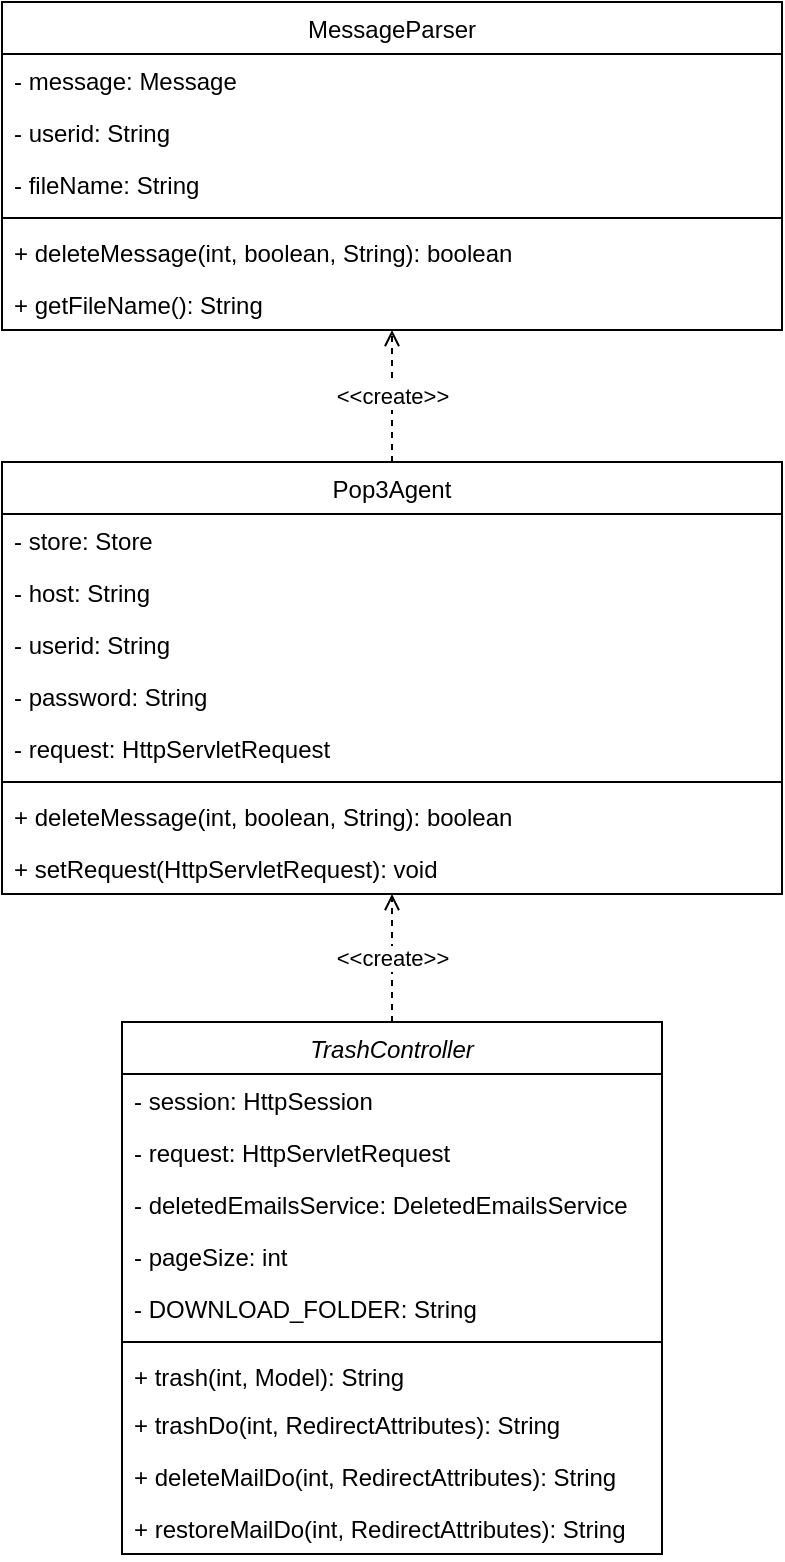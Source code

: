 <mxfile version="24.4.4" type="device">
  <diagram id="C5RBs43oDa-KdzZeNtuy" name="Page-1">
    <mxGraphModel dx="792" dy="1131" grid="1" gridSize="10" guides="1" tooltips="1" connect="1" arrows="1" fold="1" page="1" pageScale="1" pageWidth="827" pageHeight="1169" math="0" shadow="0">
      <root>
        <mxCell id="WIyWlLk6GJQsqaUBKTNV-0" />
        <mxCell id="WIyWlLk6GJQsqaUBKTNV-1" parent="WIyWlLk6GJQsqaUBKTNV-0" />
        <mxCell id="oYCnqNCG3tcvW0_Qxisk-0" value="&amp;lt;&amp;lt;create&amp;gt;&amp;gt;" style="edgeStyle=orthogonalEdgeStyle;rounded=0;orthogonalLoop=1;jettySize=auto;html=1;exitX=0.5;exitY=0;exitDx=0;exitDy=0;entryX=0.5;entryY=1;entryDx=0;entryDy=0;endArrow=open;endFill=0;dashed=1;" parent="WIyWlLk6GJQsqaUBKTNV-1" source="oYCnqNCG3tcvW0_Qxisk-15" target="oYCnqNCG3tcvW0_Qxisk-5" edge="1">
          <mxGeometry relative="1" as="geometry">
            <mxPoint x="365.0" y="790" as="sourcePoint" />
          </mxGeometry>
        </mxCell>
        <mxCell id="oYCnqNCG3tcvW0_Qxisk-5" value="Pop3Agent" style="swimlane;fontStyle=0;align=center;verticalAlign=top;childLayout=stackLayout;horizontal=1;startSize=26;horizontalStack=0;resizeParent=1;resizeLast=0;collapsible=1;marginBottom=0;rounded=0;shadow=0;strokeWidth=1;" parent="WIyWlLk6GJQsqaUBKTNV-1" vertex="1">
          <mxGeometry x="170" y="510" width="390" height="216" as="geometry">
            <mxRectangle x="340" y="380" width="170" height="26" as="alternateBounds" />
          </mxGeometry>
        </mxCell>
        <mxCell id="oYCnqNCG3tcvW0_Qxisk-6" value="- store: Store" style="text;align=left;verticalAlign=top;spacingLeft=4;spacingRight=4;overflow=hidden;rotatable=0;points=[[0,0.5],[1,0.5]];portConstraint=eastwest;" parent="oYCnqNCG3tcvW0_Qxisk-5" vertex="1">
          <mxGeometry y="26" width="390" height="26" as="geometry" />
        </mxCell>
        <mxCell id="oYCnqNCG3tcvW0_Qxisk-7" value="- host: String" style="text;align=left;verticalAlign=top;spacingLeft=4;spacingRight=4;overflow=hidden;rotatable=0;points=[[0,0.5],[1,0.5]];portConstraint=eastwest;" parent="oYCnqNCG3tcvW0_Qxisk-5" vertex="1">
          <mxGeometry y="52" width="390" height="26" as="geometry" />
        </mxCell>
        <mxCell id="oYCnqNCG3tcvW0_Qxisk-8" value="- userid: String" style="text;align=left;verticalAlign=top;spacingLeft=4;spacingRight=4;overflow=hidden;rotatable=0;points=[[0,0.5],[1,0.5]];portConstraint=eastwest;" parent="oYCnqNCG3tcvW0_Qxisk-5" vertex="1">
          <mxGeometry y="78" width="390" height="26" as="geometry" />
        </mxCell>
        <mxCell id="oYCnqNCG3tcvW0_Qxisk-9" value="- password: String" style="text;align=left;verticalAlign=top;spacingLeft=4;spacingRight=4;overflow=hidden;rotatable=0;points=[[0,0.5],[1,0.5]];portConstraint=eastwest;" parent="oYCnqNCG3tcvW0_Qxisk-5" vertex="1">
          <mxGeometry y="104" width="390" height="26" as="geometry" />
        </mxCell>
        <mxCell id="HVzvI7eKAE97VWzugnbx-0" value="- request: HttpServletRequest" style="text;align=left;verticalAlign=top;spacingLeft=4;spacingRight=4;overflow=hidden;rotatable=0;points=[[0,0.5],[1,0.5]];portConstraint=eastwest;" parent="oYCnqNCG3tcvW0_Qxisk-5" vertex="1">
          <mxGeometry y="130" width="390" height="26" as="geometry" />
        </mxCell>
        <mxCell id="oYCnqNCG3tcvW0_Qxisk-10" value="" style="line;html=1;strokeWidth=1;align=left;verticalAlign=middle;spacingTop=-1;spacingLeft=3;spacingRight=3;rotatable=0;labelPosition=right;points=[];portConstraint=eastwest;" parent="oYCnqNCG3tcvW0_Qxisk-5" vertex="1">
          <mxGeometry y="156" width="390" height="8" as="geometry" />
        </mxCell>
        <mxCell id="oYCnqNCG3tcvW0_Qxisk-11" value="+ deleteMessage(int, boolean, String): boolean" style="text;align=left;verticalAlign=top;spacingLeft=4;spacingRight=4;overflow=hidden;rotatable=0;points=[[0,0.5],[1,0.5]];portConstraint=eastwest;" parent="oYCnqNCG3tcvW0_Qxisk-5" vertex="1">
          <mxGeometry y="164" width="390" height="26" as="geometry" />
        </mxCell>
        <mxCell id="HVzvI7eKAE97VWzugnbx-1" value="+ setRequest(HttpServletRequest): void" style="text;align=left;verticalAlign=top;spacingLeft=4;spacingRight=4;overflow=hidden;rotatable=0;points=[[0,0.5],[1,0.5]];portConstraint=eastwest;" parent="oYCnqNCG3tcvW0_Qxisk-5" vertex="1">
          <mxGeometry y="190" width="390" height="26" as="geometry" />
        </mxCell>
        <mxCell id="oYCnqNCG3tcvW0_Qxisk-15" value="TrashController" style="swimlane;fontStyle=2;align=center;verticalAlign=top;childLayout=stackLayout;horizontal=1;startSize=26;horizontalStack=0;resizeParent=1;resizeLast=0;collapsible=1;marginBottom=0;rounded=0;shadow=0;strokeWidth=1;" parent="WIyWlLk6GJQsqaUBKTNV-1" vertex="1">
          <mxGeometry x="230" y="790" width="270" height="266" as="geometry">
            <mxRectangle x="230" y="140" width="160" height="26" as="alternateBounds" />
          </mxGeometry>
        </mxCell>
        <mxCell id="oYCnqNCG3tcvW0_Qxisk-16" value="- session: HttpSession" style="text;align=left;verticalAlign=top;spacingLeft=4;spacingRight=4;overflow=hidden;rotatable=0;points=[[0,0.5],[1,0.5]];portConstraint=eastwest;" parent="oYCnqNCG3tcvW0_Qxisk-15" vertex="1">
          <mxGeometry y="26" width="270" height="26" as="geometry" />
        </mxCell>
        <mxCell id="oYCnqNCG3tcvW0_Qxisk-17" value="- request: HttpServletRequest" style="text;align=left;verticalAlign=top;spacingLeft=4;spacingRight=4;overflow=hidden;rotatable=0;points=[[0,0.5],[1,0.5]];portConstraint=eastwest;" parent="oYCnqNCG3tcvW0_Qxisk-15" vertex="1">
          <mxGeometry y="52" width="270" height="26" as="geometry" />
        </mxCell>
        <mxCell id="oYCnqNCG3tcvW0_Qxisk-18" value="- deletedEmailsService: DeletedEmailsService" style="text;align=left;verticalAlign=top;spacingLeft=4;spacingRight=4;overflow=hidden;rotatable=0;points=[[0,0.5],[1,0.5]];portConstraint=eastwest;" parent="oYCnqNCG3tcvW0_Qxisk-15" vertex="1">
          <mxGeometry y="78" width="270" height="26" as="geometry" />
        </mxCell>
        <mxCell id="oYCnqNCG3tcvW0_Qxisk-19" value="- pageSize: int" style="text;align=left;verticalAlign=top;spacingLeft=4;spacingRight=4;overflow=hidden;rotatable=0;points=[[0,0.5],[1,0.5]];portConstraint=eastwest;" parent="oYCnqNCG3tcvW0_Qxisk-15" vertex="1">
          <mxGeometry y="104" width="270" height="26" as="geometry" />
        </mxCell>
        <mxCell id="oYCnqNCG3tcvW0_Qxisk-20" value="- DOWNLOAD_FOLDER: String" style="text;align=left;verticalAlign=top;spacingLeft=4;spacingRight=4;overflow=hidden;rotatable=0;points=[[0,0.5],[1,0.5]];portConstraint=eastwest;" parent="oYCnqNCG3tcvW0_Qxisk-15" vertex="1">
          <mxGeometry y="130" width="270" height="26" as="geometry" />
        </mxCell>
        <mxCell id="oYCnqNCG3tcvW0_Qxisk-21" value="" style="line;html=1;strokeWidth=1;align=left;verticalAlign=middle;spacingTop=-1;spacingLeft=3;spacingRight=3;rotatable=0;labelPosition=right;points=[];portConstraint=eastwest;" parent="oYCnqNCG3tcvW0_Qxisk-15" vertex="1">
          <mxGeometry y="156" width="270" height="8" as="geometry" />
        </mxCell>
        <mxCell id="oYCnqNCG3tcvW0_Qxisk-22" value="+ trash(int, Model): String" style="text;align=left;verticalAlign=top;spacingLeft=4;spacingRight=4;overflow=hidden;rotatable=0;points=[[0,0.5],[1,0.5]];portConstraint=eastwest;" parent="oYCnqNCG3tcvW0_Qxisk-15" vertex="1">
          <mxGeometry y="164" width="270" height="24" as="geometry" />
        </mxCell>
        <mxCell id="oYCnqNCG3tcvW0_Qxisk-23" value="+ trashDo(int, RedirectAttributes): String" style="text;align=left;verticalAlign=top;spacingLeft=4;spacingRight=4;overflow=hidden;rotatable=0;points=[[0,0.5],[1,0.5]];portConstraint=eastwest;" parent="oYCnqNCG3tcvW0_Qxisk-15" vertex="1">
          <mxGeometry y="188" width="270" height="26" as="geometry" />
        </mxCell>
        <mxCell id="oYCnqNCG3tcvW0_Qxisk-24" value="+ deleteMailDo(int, RedirectAttributes): String" style="text;align=left;verticalAlign=top;spacingLeft=4;spacingRight=4;overflow=hidden;rotatable=0;points=[[0,0.5],[1,0.5]];portConstraint=eastwest;" parent="oYCnqNCG3tcvW0_Qxisk-15" vertex="1">
          <mxGeometry y="214" width="270" height="26" as="geometry" />
        </mxCell>
        <mxCell id="oYCnqNCG3tcvW0_Qxisk-25" value="+ restoreMailDo(int, RedirectAttributes): String" style="text;align=left;verticalAlign=top;spacingLeft=4;spacingRight=4;overflow=hidden;rotatable=0;points=[[0,0.5],[1,0.5]];portConstraint=eastwest;" parent="oYCnqNCG3tcvW0_Qxisk-15" vertex="1">
          <mxGeometry y="240" width="270" height="26" as="geometry" />
        </mxCell>
        <mxCell id="nu8PTNFRMhGVlaZNzmkJ-0" value="MessageParser" style="swimlane;fontStyle=0;align=center;verticalAlign=top;childLayout=stackLayout;horizontal=1;startSize=26;horizontalStack=0;resizeParent=1;resizeLast=0;collapsible=1;marginBottom=0;rounded=0;shadow=0;strokeWidth=1;" vertex="1" parent="WIyWlLk6GJQsqaUBKTNV-1">
          <mxGeometry x="170" y="280" width="390" height="164" as="geometry">
            <mxRectangle x="340" y="380" width="170" height="26" as="alternateBounds" />
          </mxGeometry>
        </mxCell>
        <mxCell id="nu8PTNFRMhGVlaZNzmkJ-2" value="- message: Message" style="text;align=left;verticalAlign=top;spacingLeft=4;spacingRight=4;overflow=hidden;rotatable=0;points=[[0,0.5],[1,0.5]];portConstraint=eastwest;" vertex="1" parent="nu8PTNFRMhGVlaZNzmkJ-0">
          <mxGeometry y="26" width="390" height="26" as="geometry" />
        </mxCell>
        <mxCell id="nu8PTNFRMhGVlaZNzmkJ-3" value="- userid: String" style="text;align=left;verticalAlign=top;spacingLeft=4;spacingRight=4;overflow=hidden;rotatable=0;points=[[0,0.5],[1,0.5]];portConstraint=eastwest;" vertex="1" parent="nu8PTNFRMhGVlaZNzmkJ-0">
          <mxGeometry y="52" width="390" height="26" as="geometry" />
        </mxCell>
        <mxCell id="nu8PTNFRMhGVlaZNzmkJ-12" value="- fileName: String" style="text;align=left;verticalAlign=top;spacingLeft=4;spacingRight=4;overflow=hidden;rotatable=0;points=[[0,0.5],[1,0.5]];portConstraint=eastwest;" vertex="1" parent="nu8PTNFRMhGVlaZNzmkJ-0">
          <mxGeometry y="78" width="390" height="26" as="geometry" />
        </mxCell>
        <mxCell id="nu8PTNFRMhGVlaZNzmkJ-6" value="" style="line;html=1;strokeWidth=1;align=left;verticalAlign=middle;spacingTop=-1;spacingLeft=3;spacingRight=3;rotatable=0;labelPosition=right;points=[];portConstraint=eastwest;" vertex="1" parent="nu8PTNFRMhGVlaZNzmkJ-0">
          <mxGeometry y="104" width="390" height="8" as="geometry" />
        </mxCell>
        <mxCell id="nu8PTNFRMhGVlaZNzmkJ-7" value="+ deleteMessage(int, boolean, String): boolean" style="text;align=left;verticalAlign=top;spacingLeft=4;spacingRight=4;overflow=hidden;rotatable=0;points=[[0,0.5],[1,0.5]];portConstraint=eastwest;" vertex="1" parent="nu8PTNFRMhGVlaZNzmkJ-0">
          <mxGeometry y="112" width="390" height="26" as="geometry" />
        </mxCell>
        <mxCell id="nu8PTNFRMhGVlaZNzmkJ-13" value="+ getFileName(): String" style="text;align=left;verticalAlign=top;spacingLeft=4;spacingRight=4;overflow=hidden;rotatable=0;points=[[0,0.5],[1,0.5]];portConstraint=eastwest;" vertex="1" parent="nu8PTNFRMhGVlaZNzmkJ-0">
          <mxGeometry y="138" width="390" height="26" as="geometry" />
        </mxCell>
        <mxCell id="nu8PTNFRMhGVlaZNzmkJ-9" value="&amp;lt;&amp;lt;create&amp;gt;&amp;gt;" style="edgeStyle=orthogonalEdgeStyle;rounded=0;orthogonalLoop=1;jettySize=auto;html=1;exitX=0.5;exitY=0;exitDx=0;exitDy=0;endArrow=open;endFill=0;dashed=1;entryX=0.5;entryY=1;entryDx=0;entryDy=0;" edge="1" parent="WIyWlLk6GJQsqaUBKTNV-1" source="oYCnqNCG3tcvW0_Qxisk-5" target="nu8PTNFRMhGVlaZNzmkJ-0">
          <mxGeometry relative="1" as="geometry">
            <mxPoint x="610" y="534" as="sourcePoint" />
            <mxPoint x="365.78" y="457.586" as="targetPoint" />
          </mxGeometry>
        </mxCell>
      </root>
    </mxGraphModel>
  </diagram>
</mxfile>
